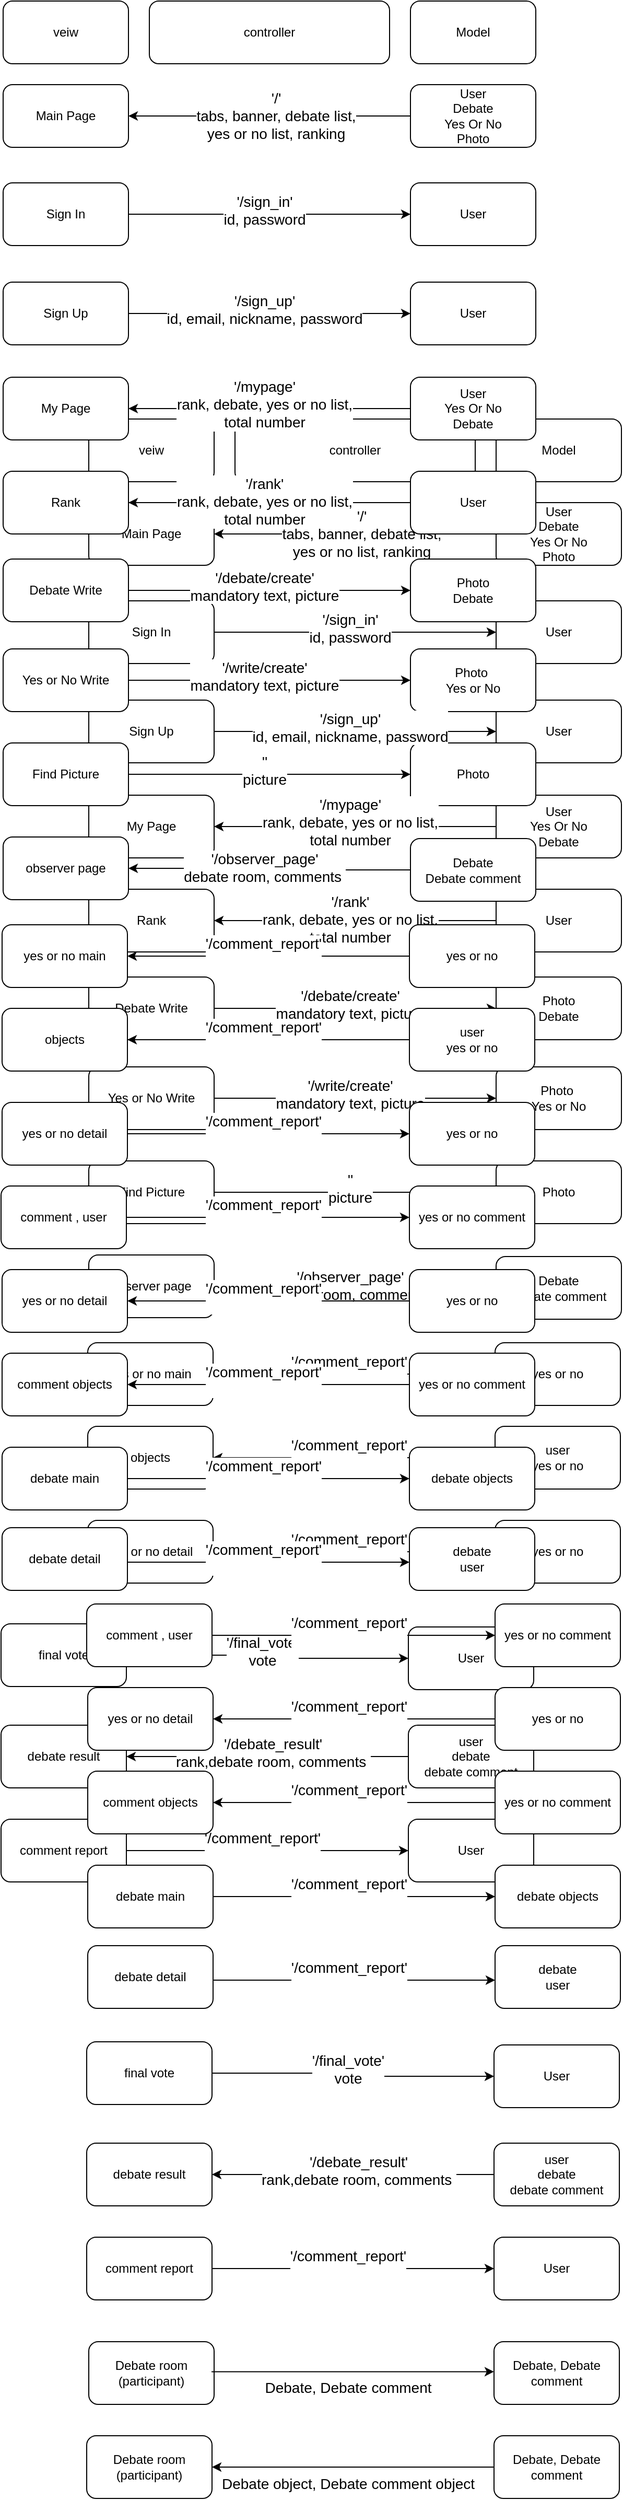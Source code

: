 <mxfile version="10.6.3" type="github"><diagram id="3yDAARl3QmYoI9J8q5zn" name="Page-1"><mxGraphModel dx="1264" dy="725" grid="1" gridSize="10" guides="1" tooltips="1" connect="1" arrows="1" fold="1" page="1" pageScale="1" pageWidth="827" pageHeight="1169" math="0" shadow="0"><root><mxCell id="0"/><mxCell id="1" parent="0"/><mxCell id="-YrDFc7Hg5lE9-VED0jT-3" value="veiw&lt;br&gt;" style="rounded=1;whiteSpace=wrap;html=1;" vertex="1" parent="1"><mxGeometry x="202" y="450" width="120" height="60" as="geometry"/></mxCell><mxCell id="imhTDIiOXqtRutM54486-1" value="veiw&lt;br&gt;" style="rounded=1;whiteSpace=wrap;html=1;" vertex="1" parent="1"><mxGeometry x="120" y="50" width="120" height="60" as="geometry"/></mxCell><mxCell id="-YrDFc7Hg5lE9-VED0jT-4" value="controller" style="rounded=1;whiteSpace=wrap;html=1;" vertex="1" parent="1"><mxGeometry x="342" y="450" width="230" height="60" as="geometry"/></mxCell><mxCell id="imhTDIiOXqtRutM54486-2" value="controller" style="rounded=1;whiteSpace=wrap;html=1;" vertex="1" parent="1"><mxGeometry x="260" y="50" width="230" height="60" as="geometry"/></mxCell><mxCell id="-YrDFc7Hg5lE9-VED0jT-5" value="Model&lt;br&gt;" style="rounded=1;whiteSpace=wrap;html=1;" vertex="1" parent="1"><mxGeometry x="592" y="450" width="120" height="60" as="geometry"/></mxCell><mxCell id="imhTDIiOXqtRutM54486-3" value="Model&lt;br&gt;" style="rounded=1;whiteSpace=wrap;html=1;" vertex="1" parent="1"><mxGeometry x="510" y="50" width="120" height="60" as="geometry"/></mxCell><mxCell id="-YrDFc7Hg5lE9-VED0jT-6" value="Main Page" style="rounded=1;whiteSpace=wrap;html=1;" vertex="1" parent="1"><mxGeometry x="202" y="530" width="120" height="60" as="geometry"/></mxCell><mxCell id="imhTDIiOXqtRutM54486-36" value="Main Page" style="rounded=1;whiteSpace=wrap;html=1;" vertex="1" parent="1"><mxGeometry x="120" y="130" width="120" height="60" as="geometry"/></mxCell><mxCell id="-YrDFc7Hg5lE9-VED0jT-7" value="Rank" style="rounded=1;whiteSpace=wrap;html=1;" vertex="1" parent="1"><mxGeometry x="202" y="900" width="120" height="60" as="geometry"/></mxCell><mxCell id="imhTDIiOXqtRutM54486-37" value="Rank" style="rounded=1;whiteSpace=wrap;html=1;" vertex="1" parent="1"><mxGeometry x="120" y="500" width="120" height="60" as="geometry"/></mxCell><mxCell id="-YrDFc7Hg5lE9-VED0jT-8" value="My Page" style="rounded=1;whiteSpace=wrap;html=1;" vertex="1" parent="1"><mxGeometry x="202" y="810" width="120" height="60" as="geometry"/></mxCell><mxCell id="imhTDIiOXqtRutM54486-38" value="My Page" style="rounded=1;whiteSpace=wrap;html=1;" vertex="1" parent="1"><mxGeometry x="120" y="410" width="120" height="60" as="geometry"/></mxCell><mxCell id="-YrDFc7Hg5lE9-VED0jT-9" style="edgeStyle=orthogonalEdgeStyle;rounded=0;orthogonalLoop=1;jettySize=auto;html=1;exitX=1;exitY=0.5;exitDx=0;exitDy=0;entryX=0;entryY=0.5;entryDx=0;entryDy=0;fontSize=20;" edge="1" parent="1" source="-YrDFc7Hg5lE9-VED0jT-10" target="-YrDFc7Hg5lE9-VED0jT-24"><mxGeometry relative="1" as="geometry"/></mxCell><mxCell id="imhTDIiOXqtRutM54486-39" style="edgeStyle=orthogonalEdgeStyle;rounded=0;orthogonalLoop=1;jettySize=auto;html=1;exitX=1;exitY=0.5;exitDx=0;exitDy=0;entryX=0;entryY=0.5;entryDx=0;entryDy=0;fontSize=20;" edge="1" parent="1" source="imhTDIiOXqtRutM54486-40" target="imhTDIiOXqtRutM54486-54"><mxGeometry relative="1" as="geometry"/></mxCell><mxCell id="-YrDFc7Hg5lE9-VED0jT-10" value="Sign In" style="rounded=1;whiteSpace=wrap;html=1;" vertex="1" parent="1"><mxGeometry x="202" y="624" width="120" height="60" as="geometry"/></mxCell><mxCell id="imhTDIiOXqtRutM54486-40" value="Sign In" style="rounded=1;whiteSpace=wrap;html=1;" vertex="1" parent="1"><mxGeometry x="120" y="224" width="120" height="60" as="geometry"/></mxCell><mxCell id="-YrDFc7Hg5lE9-VED0jT-11" style="edgeStyle=orthogonalEdgeStyle;rounded=0;orthogonalLoop=1;jettySize=auto;html=1;exitX=1;exitY=0.5;exitDx=0;exitDy=0;entryX=0;entryY=0.5;entryDx=0;entryDy=0;fontSize=20;" edge="1" parent="1" source="-YrDFc7Hg5lE9-VED0jT-12" target="-YrDFc7Hg5lE9-VED0jT-25"><mxGeometry relative="1" as="geometry"/></mxCell><mxCell id="imhTDIiOXqtRutM54486-41" style="edgeStyle=orthogonalEdgeStyle;rounded=0;orthogonalLoop=1;jettySize=auto;html=1;exitX=1;exitY=0.5;exitDx=0;exitDy=0;entryX=0;entryY=0.5;entryDx=0;entryDy=0;fontSize=20;" edge="1" parent="1" source="imhTDIiOXqtRutM54486-42" target="imhTDIiOXqtRutM54486-55"><mxGeometry relative="1" as="geometry"/></mxCell><mxCell id="-YrDFc7Hg5lE9-VED0jT-12" value="Sign Up" style="rounded=1;whiteSpace=wrap;html=1;" vertex="1" parent="1"><mxGeometry x="202" y="719" width="120" height="60" as="geometry"/></mxCell><mxCell id="imhTDIiOXqtRutM54486-42" value="Sign Up" style="rounded=1;whiteSpace=wrap;html=1;" vertex="1" parent="1"><mxGeometry x="120" y="319" width="120" height="60" as="geometry"/></mxCell><mxCell id="-YrDFc7Hg5lE9-VED0jT-13" style="edgeStyle=orthogonalEdgeStyle;rounded=0;orthogonalLoop=1;jettySize=auto;html=1;exitX=1;exitY=0.5;exitDx=0;exitDy=0;entryX=0;entryY=0.5;entryDx=0;entryDy=0;fontSize=20;" edge="1" parent="1" source="-YrDFc7Hg5lE9-VED0jT-14" target="-YrDFc7Hg5lE9-VED0jT-26"><mxGeometry relative="1" as="geometry"/></mxCell><mxCell id="imhTDIiOXqtRutM54486-43" style="edgeStyle=orthogonalEdgeStyle;rounded=0;orthogonalLoop=1;jettySize=auto;html=1;exitX=1;exitY=0.5;exitDx=0;exitDy=0;entryX=0;entryY=0.5;entryDx=0;entryDy=0;fontSize=20;" edge="1" parent="1" source="imhTDIiOXqtRutM54486-44" target="imhTDIiOXqtRutM54486-56"><mxGeometry relative="1" as="geometry"/></mxCell><mxCell id="-YrDFc7Hg5lE9-VED0jT-14" value="Yes or No Write" style="rounded=1;whiteSpace=wrap;html=1;" vertex="1" parent="1"><mxGeometry x="202" y="1070" width="120" height="60" as="geometry"/></mxCell><mxCell id="imhTDIiOXqtRutM54486-44" value="Yes or No Write" style="rounded=1;whiteSpace=wrap;html=1;" vertex="1" parent="1"><mxGeometry x="120" y="670" width="120" height="60" as="geometry"/></mxCell><mxCell id="-YrDFc7Hg5lE9-VED0jT-15" style="edgeStyle=orthogonalEdgeStyle;rounded=0;orthogonalLoop=1;jettySize=auto;html=1;exitX=1;exitY=0.5;exitDx=0;exitDy=0;entryX=0;entryY=0.5;entryDx=0;entryDy=0;fontSize=20;" edge="1" parent="1" source="-YrDFc7Hg5lE9-VED0jT-16" target="-YrDFc7Hg5lE9-VED0jT-27"><mxGeometry relative="1" as="geometry"/></mxCell><mxCell id="imhTDIiOXqtRutM54486-45" style="edgeStyle=orthogonalEdgeStyle;rounded=0;orthogonalLoop=1;jettySize=auto;html=1;exitX=1;exitY=0.5;exitDx=0;exitDy=0;entryX=0;entryY=0.5;entryDx=0;entryDy=0;fontSize=20;" edge="1" parent="1" source="imhTDIiOXqtRutM54486-46" target="imhTDIiOXqtRutM54486-57"><mxGeometry relative="1" as="geometry"/></mxCell><mxCell id="-YrDFc7Hg5lE9-VED0jT-16" value="Debate Write" style="rounded=1;whiteSpace=wrap;html=1;" vertex="1" parent="1"><mxGeometry x="202" y="984" width="120" height="60" as="geometry"/></mxCell><mxCell id="imhTDIiOXqtRutM54486-46" value="Debate Write" style="rounded=1;whiteSpace=wrap;html=1;" vertex="1" parent="1"><mxGeometry x="120" y="584" width="120" height="60" as="geometry"/></mxCell><mxCell id="-YrDFc7Hg5lE9-VED0jT-17" style="edgeStyle=orthogonalEdgeStyle;rounded=0;orthogonalLoop=1;jettySize=auto;html=1;exitX=0;exitY=0.5;exitDx=0;exitDy=0;entryX=1;entryY=0.5;entryDx=0;entryDy=0;fontSize=20;" edge="1" parent="1" source="-YrDFc7Hg5lE9-VED0jT-19" target="-YrDFc7Hg5lE9-VED0jT-6"><mxGeometry relative="1" as="geometry"/></mxCell><mxCell id="-YrDFc7Hg5lE9-VED0jT-18" value="'/'&lt;br style=&quot;font-size: 14px&quot;&gt;tabs, banner, debate list, &lt;br&gt;yes or no list, ranking&lt;br style=&quot;font-size: 14px&quot;&gt;" style="text;html=1;resizable=0;points=[];align=center;verticalAlign=middle;labelBackgroundColor=#ffffff;fontSize=14;" vertex="1" connectable="0" parent="-YrDFc7Hg5lE9-VED0jT-17"><mxGeometry x="-0.291" y="1" relative="1" as="geometry"><mxPoint x="-34" y="-1" as="offset"/></mxGeometry></mxCell><mxCell id="imhTDIiOXqtRutM54486-47" style="edgeStyle=orthogonalEdgeStyle;rounded=0;orthogonalLoop=1;jettySize=auto;html=1;exitX=0;exitY=0.5;exitDx=0;exitDy=0;entryX=1;entryY=0.5;entryDx=0;entryDy=0;fontSize=20;" edge="1" parent="1" source="imhTDIiOXqtRutM54486-49" target="imhTDIiOXqtRutM54486-36"><mxGeometry relative="1" as="geometry"/></mxCell><mxCell id="imhTDIiOXqtRutM54486-48" value="'/'&lt;br style=&quot;font-size: 14px&quot;&gt;tabs, banner, debate list, &lt;br&gt;yes or no list, ranking&lt;br style=&quot;font-size: 14px&quot;&gt;" style="text;html=1;resizable=0;points=[];align=center;verticalAlign=middle;labelBackgroundColor=#ffffff;fontSize=14;" connectable="0" vertex="1" parent="imhTDIiOXqtRutM54486-47"><mxGeometry x="-0.291" y="1" relative="1" as="geometry"><mxPoint x="-34" y="-1" as="offset"/></mxGeometry></mxCell><mxCell id="-YrDFc7Hg5lE9-VED0jT-19" value="User&lt;br&gt;Debate&lt;br&gt;Yes Or No&lt;br&gt;Photo&lt;br&gt;" style="rounded=1;whiteSpace=wrap;html=1;" vertex="1" parent="1"><mxGeometry x="592" y="530" width="120" height="60" as="geometry"/></mxCell><mxCell id="imhTDIiOXqtRutM54486-49" value="User&lt;br&gt;Debate&lt;br&gt;Yes Or No&lt;br&gt;Photo&lt;br&gt;" style="rounded=1;whiteSpace=wrap;html=1;" vertex="1" parent="1"><mxGeometry x="510" y="130" width="120" height="60" as="geometry"/></mxCell><mxCell id="-YrDFc7Hg5lE9-VED0jT-20" style="edgeStyle=orthogonalEdgeStyle;rounded=0;orthogonalLoop=1;jettySize=auto;html=1;exitX=0;exitY=0.5;exitDx=0;exitDy=0;entryX=1;entryY=0.5;entryDx=0;entryDy=0;fontSize=20;" edge="1" parent="1" source="-YrDFc7Hg5lE9-VED0jT-21" target="-YrDFc7Hg5lE9-VED0jT-7"><mxGeometry relative="1" as="geometry"/></mxCell><mxCell id="imhTDIiOXqtRutM54486-50" style="edgeStyle=orthogonalEdgeStyle;rounded=0;orthogonalLoop=1;jettySize=auto;html=1;exitX=0;exitY=0.5;exitDx=0;exitDy=0;entryX=1;entryY=0.5;entryDx=0;entryDy=0;fontSize=20;" edge="1" parent="1" source="imhTDIiOXqtRutM54486-51" target="imhTDIiOXqtRutM54486-37"><mxGeometry relative="1" as="geometry"/></mxCell><mxCell id="-YrDFc7Hg5lE9-VED0jT-21" value="User" style="rounded=1;whiteSpace=wrap;html=1;" vertex="1" parent="1"><mxGeometry x="592" y="900" width="120" height="60" as="geometry"/></mxCell><mxCell id="imhTDIiOXqtRutM54486-51" value="User" style="rounded=1;whiteSpace=wrap;html=1;" vertex="1" parent="1"><mxGeometry x="510" y="500" width="120" height="60" as="geometry"/></mxCell><mxCell id="-YrDFc7Hg5lE9-VED0jT-22" style="edgeStyle=orthogonalEdgeStyle;rounded=0;orthogonalLoop=1;jettySize=auto;html=1;exitX=0;exitY=0.5;exitDx=0;exitDy=0;entryX=1;entryY=0.5;entryDx=0;entryDy=0;fontSize=20;" edge="1" parent="1" source="-YrDFc7Hg5lE9-VED0jT-23" target="-YrDFc7Hg5lE9-VED0jT-8"><mxGeometry relative="1" as="geometry"/></mxCell><mxCell id="imhTDIiOXqtRutM54486-52" style="edgeStyle=orthogonalEdgeStyle;rounded=0;orthogonalLoop=1;jettySize=auto;html=1;exitX=0;exitY=0.5;exitDx=0;exitDy=0;entryX=1;entryY=0.5;entryDx=0;entryDy=0;fontSize=20;" edge="1" parent="1" source="imhTDIiOXqtRutM54486-53" target="imhTDIiOXqtRutM54486-38"><mxGeometry relative="1" as="geometry"/></mxCell><mxCell id="-YrDFc7Hg5lE9-VED0jT-23" value="User&lt;br&gt;Yes Or No&lt;br&gt;Debate&lt;br&gt;" style="rounded=1;whiteSpace=wrap;html=1;" vertex="1" parent="1"><mxGeometry x="592" y="810" width="120" height="60" as="geometry"/></mxCell><mxCell id="imhTDIiOXqtRutM54486-53" value="User&lt;br&gt;Yes Or No&lt;br&gt;Debate&lt;br&gt;" style="rounded=1;whiteSpace=wrap;html=1;" vertex="1" parent="1"><mxGeometry x="510" y="410" width="120" height="60" as="geometry"/></mxCell><mxCell id="-YrDFc7Hg5lE9-VED0jT-24" value="User" style="rounded=1;whiteSpace=wrap;html=1;" vertex="1" parent="1"><mxGeometry x="592" y="624" width="120" height="60" as="geometry"/></mxCell><mxCell id="imhTDIiOXqtRutM54486-54" value="User" style="rounded=1;whiteSpace=wrap;html=1;" vertex="1" parent="1"><mxGeometry x="510" y="224" width="120" height="60" as="geometry"/></mxCell><mxCell id="-YrDFc7Hg5lE9-VED0jT-25" value="User" style="rounded=1;whiteSpace=wrap;html=1;" vertex="1" parent="1"><mxGeometry x="592" y="719" width="120" height="60" as="geometry"/></mxCell><mxCell id="imhTDIiOXqtRutM54486-55" value="User" style="rounded=1;whiteSpace=wrap;html=1;" vertex="1" parent="1"><mxGeometry x="510" y="319" width="120" height="60" as="geometry"/></mxCell><mxCell id="-YrDFc7Hg5lE9-VED0jT-26" value="Photo&amp;nbsp;&lt;br&gt;Yes or No&lt;br&gt;" style="rounded=1;whiteSpace=wrap;html=1;" vertex="1" parent="1"><mxGeometry x="592" y="1070" width="120" height="60" as="geometry"/></mxCell><mxCell id="imhTDIiOXqtRutM54486-56" value="Photo&amp;nbsp;&lt;br&gt;Yes or No&lt;br&gt;" style="rounded=1;whiteSpace=wrap;html=1;" vertex="1" parent="1"><mxGeometry x="510" y="670" width="120" height="60" as="geometry"/></mxCell><mxCell id="-YrDFc7Hg5lE9-VED0jT-27" value="Photo&lt;br&gt;Debate&lt;br&gt;" style="rounded=1;whiteSpace=wrap;html=1;" vertex="1" parent="1"><mxGeometry x="592" y="984" width="120" height="60" as="geometry"/></mxCell><mxCell id="imhTDIiOXqtRutM54486-57" value="Photo&lt;br&gt;Debate&lt;br&gt;" style="rounded=1;whiteSpace=wrap;html=1;" vertex="1" parent="1"><mxGeometry x="510" y="584" width="120" height="60" as="geometry"/></mxCell><mxCell id="-YrDFc7Hg5lE9-VED0jT-28" style="edgeStyle=orthogonalEdgeStyle;rounded=0;orthogonalLoop=1;jettySize=auto;html=1;exitX=1;exitY=0.5;exitDx=0;exitDy=0;entryX=0;entryY=0.5;entryDx=0;entryDy=0;fontSize=20;" edge="1" parent="1" source="-YrDFc7Hg5lE9-VED0jT-29" target="-YrDFc7Hg5lE9-VED0jT-30"><mxGeometry relative="1" as="geometry"/></mxCell><mxCell id="imhTDIiOXqtRutM54486-58" style="edgeStyle=orthogonalEdgeStyle;rounded=0;orthogonalLoop=1;jettySize=auto;html=1;exitX=1;exitY=0.5;exitDx=0;exitDy=0;entryX=0;entryY=0.5;entryDx=0;entryDy=0;fontSize=20;" edge="1" parent="1" source="imhTDIiOXqtRutM54486-59" target="imhTDIiOXqtRutM54486-60"><mxGeometry relative="1" as="geometry"/></mxCell><mxCell id="-YrDFc7Hg5lE9-VED0jT-29" value="Find Picture" style="rounded=1;whiteSpace=wrap;html=1;" vertex="1" parent="1"><mxGeometry x="202" y="1160" width="120" height="60" as="geometry"/></mxCell><mxCell id="imhTDIiOXqtRutM54486-59" value="Find Picture" style="rounded=1;whiteSpace=wrap;html=1;" vertex="1" parent="1"><mxGeometry x="120" y="760" width="120" height="60" as="geometry"/></mxCell><mxCell id="-YrDFc7Hg5lE9-VED0jT-30" value="Photo" style="rounded=1;whiteSpace=wrap;html=1;" vertex="1" parent="1"><mxGeometry x="592" y="1160" width="120" height="60" as="geometry"/></mxCell><mxCell id="imhTDIiOXqtRutM54486-60" value="Photo" style="rounded=1;whiteSpace=wrap;html=1;" vertex="1" parent="1"><mxGeometry x="510" y="760" width="120" height="60" as="geometry"/></mxCell><mxCell id="-YrDFc7Hg5lE9-VED0jT-31" value="'/sign_in'&lt;br&gt;id, password&lt;br style=&quot;font-size: 14px&quot;&gt;" style="text;html=1;resizable=0;points=[];align=center;verticalAlign=middle;labelBackgroundColor=#ffffff;fontSize=14;" vertex="1" connectable="0" parent="1"><mxGeometry x="491.857" y="653.857" as="geometry"><mxPoint x="-40" y="-4" as="offset"/></mxGeometry></mxCell><mxCell id="imhTDIiOXqtRutM54486-61" value="'/sign_in'&lt;br&gt;id, password&lt;br style=&quot;font-size: 14px&quot;&gt;" style="text;html=1;resizable=0;points=[];align=center;verticalAlign=middle;labelBackgroundColor=#ffffff;fontSize=14;" connectable="0" vertex="1" parent="1"><mxGeometry x="409.857" y="253.857" as="geometry"><mxPoint x="-40" y="-4" as="offset"/></mxGeometry></mxCell><mxCell id="-YrDFc7Hg5lE9-VED0jT-32" value="'/sign_up'&lt;br&gt;id, email, nickname, password&lt;br style=&quot;font-size: 14px&quot;&gt;" style="text;html=1;resizable=0;points=[];align=center;verticalAlign=middle;labelBackgroundColor=#ffffff;fontSize=14;" vertex="1" connectable="0" parent="1"><mxGeometry x="491.857" y="748.857" as="geometry"><mxPoint x="-40" y="-4" as="offset"/></mxGeometry></mxCell><mxCell id="imhTDIiOXqtRutM54486-62" value="'/sign_up'&lt;br&gt;id, email, nickname, password&lt;br style=&quot;font-size: 14px&quot;&gt;" style="text;html=1;resizable=0;points=[];align=center;verticalAlign=middle;labelBackgroundColor=#ffffff;fontSize=14;" connectable="0" vertex="1" parent="1"><mxGeometry x="409.857" y="348.857" as="geometry"><mxPoint x="-40" y="-4" as="offset"/></mxGeometry></mxCell><mxCell id="-YrDFc7Hg5lE9-VED0jT-33" value="'/mypage'&lt;br&gt;rank, debate, yes or no list, &lt;br&gt;total number&lt;br style=&quot;font-size: 14px&quot;&gt;" style="text;html=1;resizable=0;points=[];align=center;verticalAlign=middle;labelBackgroundColor=#ffffff;fontSize=14;" vertex="1" connectable="0" parent="1"><mxGeometry x="491.857" y="839.857" as="geometry"><mxPoint x="-40" y="-4" as="offset"/></mxGeometry></mxCell><mxCell id="imhTDIiOXqtRutM54486-63" value="'/mypage'&lt;br&gt;rank, debate, yes or no list, &lt;br&gt;total number&lt;br style=&quot;font-size: 14px&quot;&gt;" style="text;html=1;resizable=0;points=[];align=center;verticalAlign=middle;labelBackgroundColor=#ffffff;fontSize=14;" connectable="0" vertex="1" parent="1"><mxGeometry x="409.857" y="439.857" as="geometry"><mxPoint x="-40" y="-4" as="offset"/></mxGeometry></mxCell><mxCell id="-YrDFc7Hg5lE9-VED0jT-34" value="'/rank'&lt;br&gt;rank, debate, yes or no list, &lt;br&gt;total number&lt;br style=&quot;font-size: 14px&quot;&gt;" style="text;html=1;resizable=0;points=[];align=center;verticalAlign=middle;labelBackgroundColor=#ffffff;fontSize=14;" vertex="1" connectable="0" parent="1"><mxGeometry x="491.857" y="932.857" as="geometry"><mxPoint x="-40" y="-4" as="offset"/></mxGeometry></mxCell><mxCell id="imhTDIiOXqtRutM54486-64" value="'/rank'&lt;br&gt;rank, debate, yes or no list, &lt;br&gt;total number&lt;br style=&quot;font-size: 14px&quot;&gt;" style="text;html=1;resizable=0;points=[];align=center;verticalAlign=middle;labelBackgroundColor=#ffffff;fontSize=14;" connectable="0" vertex="1" parent="1"><mxGeometry x="409.857" y="532.857" as="geometry"><mxPoint x="-40" y="-4" as="offset"/></mxGeometry></mxCell><mxCell id="-YrDFc7Hg5lE9-VED0jT-35" value="'/debate/create'&lt;br&gt;mandatory text, picture&lt;br style=&quot;font-size: 14px&quot;&gt;" style="text;html=1;resizable=0;points=[];align=center;verticalAlign=middle;labelBackgroundColor=#ffffff;fontSize=14;" vertex="1" connectable="0" parent="1"><mxGeometry x="491.857" y="1013.857" as="geometry"><mxPoint x="-40" y="-4" as="offset"/></mxGeometry></mxCell><mxCell id="imhTDIiOXqtRutM54486-65" value="'/debate/create'&lt;br&gt;mandatory text, picture&lt;br style=&quot;font-size: 14px&quot;&gt;" style="text;html=1;resizable=0;points=[];align=center;verticalAlign=middle;labelBackgroundColor=#ffffff;fontSize=14;" connectable="0" vertex="1" parent="1"><mxGeometry x="409.857" y="613.857" as="geometry"><mxPoint x="-40" y="-4" as="offset"/></mxGeometry></mxCell><mxCell id="-YrDFc7Hg5lE9-VED0jT-36" value="'/write/create'&lt;br&gt;mandatory text, picture&lt;br style=&quot;font-size: 14px&quot;&gt;" style="text;html=1;resizable=0;points=[];align=center;verticalAlign=middle;labelBackgroundColor=#ffffff;fontSize=14;" vertex="1" connectable="0" parent="1"><mxGeometry x="491.857" y="1099.857" as="geometry"><mxPoint x="-40" y="-4" as="offset"/></mxGeometry></mxCell><mxCell id="imhTDIiOXqtRutM54486-66" value="'/write/create'&lt;br&gt;mandatory text, picture&lt;br style=&quot;font-size: 14px&quot;&gt;" style="text;html=1;resizable=0;points=[];align=center;verticalAlign=middle;labelBackgroundColor=#ffffff;fontSize=14;" connectable="0" vertex="1" parent="1"><mxGeometry x="409.857" y="699.857" as="geometry"><mxPoint x="-40" y="-4" as="offset"/></mxGeometry></mxCell><mxCell id="-YrDFc7Hg5lE9-VED0jT-37" value="''&lt;br&gt;picture&lt;br style=&quot;font-size: 14px&quot;&gt;" style="text;html=1;resizable=0;points=[];align=center;verticalAlign=middle;labelBackgroundColor=#ffffff;fontSize=14;" vertex="1" connectable="0" parent="1"><mxGeometry x="491.857" y="1189.857" as="geometry"><mxPoint x="-40" y="-4" as="offset"/></mxGeometry></mxCell><mxCell id="imhTDIiOXqtRutM54486-67" value="''&lt;br&gt;picture&lt;br style=&quot;font-size: 14px&quot;&gt;" style="text;html=1;resizable=0;points=[];align=center;verticalAlign=middle;labelBackgroundColor=#ffffff;fontSize=14;" connectable="0" vertex="1" parent="1"><mxGeometry x="409.857" y="789.857" as="geometry"><mxPoint x="-40" y="-4" as="offset"/></mxGeometry></mxCell><mxCell id="-YrDFc7Hg5lE9-VED0jT-38" style="edgeStyle=orthogonalEdgeStyle;rounded=0;orthogonalLoop=1;jettySize=auto;html=1;exitX=1;exitY=0.5;exitDx=0;exitDy=0;" edge="1" parent="1" source="-YrDFc7Hg5lE9-VED0jT-39" target="-YrDFc7Hg5lE9-VED0jT-47"><mxGeometry relative="1" as="geometry"/></mxCell><mxCell id="imhTDIiOXqtRutM54486-68" style="edgeStyle=orthogonalEdgeStyle;rounded=0;orthogonalLoop=1;jettySize=auto;html=1;exitX=1;exitY=0.5;exitDx=0;exitDy=0;" edge="1" parent="1" source="imhTDIiOXqtRutM54486-69" target="imhTDIiOXqtRutM54486-77"><mxGeometry relative="1" as="geometry"/></mxCell><mxCell id="-YrDFc7Hg5lE9-VED0jT-39" value="final vote" style="rounded=1;whiteSpace=wrap;html=1;" vertex="1" parent="1"><mxGeometry x="200" y="2003" width="120" height="60" as="geometry"/></mxCell><mxCell id="imhTDIiOXqtRutM54486-69" value="final vote" style="rounded=1;whiteSpace=wrap;html=1;" vertex="1" parent="1"><mxGeometry x="118" y="1603" width="120" height="60" as="geometry"/></mxCell><mxCell id="-YrDFc7Hg5lE9-VED0jT-40" style="edgeStyle=orthogonalEdgeStyle;rounded=0;orthogonalLoop=1;jettySize=auto;html=1;exitX=0;exitY=0.5;exitDx=0;exitDy=0;entryX=1;entryY=0.5;entryDx=0;entryDy=0;" edge="1" parent="1" source="-YrDFc7Hg5lE9-VED0jT-41" target="-YrDFc7Hg5lE9-VED0jT-44"><mxGeometry relative="1" as="geometry"/></mxCell><mxCell id="imhTDIiOXqtRutM54486-70" style="edgeStyle=orthogonalEdgeStyle;rounded=0;orthogonalLoop=1;jettySize=auto;html=1;exitX=0;exitY=0.5;exitDx=0;exitDy=0;entryX=1;entryY=0.5;entryDx=0;entryDy=0;" edge="1" parent="1" source="imhTDIiOXqtRutM54486-71" target="imhTDIiOXqtRutM54486-74"><mxGeometry relative="1" as="geometry"/></mxCell><mxCell id="-YrDFc7Hg5lE9-VED0jT-41" value="Debate&lt;br&gt;Debate comment&lt;br&gt;" style="rounded=1;whiteSpace=wrap;html=1;" vertex="1" parent="1"><mxGeometry x="592" y="1251.5" width="120" height="60" as="geometry"/></mxCell><mxCell id="imhTDIiOXqtRutM54486-71" value="Debate&lt;br&gt;Debate comment&lt;br&gt;" style="rounded=1;whiteSpace=wrap;html=1;" vertex="1" parent="1"><mxGeometry x="510" y="851.5" width="120" height="60" as="geometry"/></mxCell><mxCell id="-YrDFc7Hg5lE9-VED0jT-42" value="'/observer_page'&lt;br&gt;debate room, comments&amp;nbsp;&lt;br style=&quot;font-size: 14px&quot;&gt;" style="text;html=1;resizable=0;points=[];align=center;verticalAlign=middle;labelBackgroundColor=#ffffff;fontSize=14;" vertex="1" connectable="0" parent="1"><mxGeometry x="491.857" y="1282.857" as="geometry"><mxPoint x="-40" y="-4" as="offset"/></mxGeometry></mxCell><mxCell id="imhTDIiOXqtRutM54486-72" value="'/observer_page'&lt;br&gt;debate room, comments&amp;nbsp;&lt;br style=&quot;font-size: 14px&quot;&gt;" style="text;html=1;resizable=0;points=[];align=center;verticalAlign=middle;labelBackgroundColor=#ffffff;fontSize=14;" connectable="0" vertex="1" parent="1"><mxGeometry x="409.857" y="882.857" as="geometry"><mxPoint x="-40" y="-4" as="offset"/></mxGeometry></mxCell><mxCell id="-YrDFc7Hg5lE9-VED0jT-43" value="debate result" style="rounded=1;whiteSpace=wrap;html=1;" vertex="1" parent="1"><mxGeometry x="200" y="2100" width="120" height="60" as="geometry"/></mxCell><mxCell id="imhTDIiOXqtRutM54486-73" value="debate result" style="rounded=1;whiteSpace=wrap;html=1;" vertex="1" parent="1"><mxGeometry x="118" y="1700" width="120" height="60" as="geometry"/></mxCell><mxCell id="-YrDFc7Hg5lE9-VED0jT-44" value="observer page" style="rounded=1;whiteSpace=wrap;html=1;" vertex="1" parent="1"><mxGeometry x="202" y="1250" width="120" height="60" as="geometry"/></mxCell><mxCell id="imhTDIiOXqtRutM54486-74" value="observer page" style="rounded=1;whiteSpace=wrap;html=1;" vertex="1" parent="1"><mxGeometry x="120" y="850" width="120" height="60" as="geometry"/></mxCell><mxCell id="-YrDFc7Hg5lE9-VED0jT-45" style="edgeStyle=orthogonalEdgeStyle;rounded=0;orthogonalLoop=1;jettySize=auto;html=1;exitX=1;exitY=0.5;exitDx=0;exitDy=0;" edge="1" parent="1" source="-YrDFc7Hg5lE9-VED0jT-46" target="-YrDFc7Hg5lE9-VED0jT-48"><mxGeometry relative="1" as="geometry"/></mxCell><mxCell id="imhTDIiOXqtRutM54486-75" style="edgeStyle=orthogonalEdgeStyle;rounded=0;orthogonalLoop=1;jettySize=auto;html=1;exitX=1;exitY=0.5;exitDx=0;exitDy=0;" edge="1" parent="1" source="imhTDIiOXqtRutM54486-76" target="imhTDIiOXqtRutM54486-78"><mxGeometry relative="1" as="geometry"/></mxCell><mxCell id="-YrDFc7Hg5lE9-VED0jT-46" value="comment report" style="rounded=1;whiteSpace=wrap;html=1;" vertex="1" parent="1"><mxGeometry x="200" y="2190" width="120" height="60" as="geometry"/></mxCell><mxCell id="imhTDIiOXqtRutM54486-76" value="comment report" style="rounded=1;whiteSpace=wrap;html=1;" vertex="1" parent="1"><mxGeometry x="118" y="1790" width="120" height="60" as="geometry"/></mxCell><mxCell id="-YrDFc7Hg5lE9-VED0jT-47" value="User" style="rounded=1;whiteSpace=wrap;html=1;" vertex="1" parent="1"><mxGeometry x="590" y="2006" width="120" height="60" as="geometry"/></mxCell><mxCell id="imhTDIiOXqtRutM54486-77" value="User" style="rounded=1;whiteSpace=wrap;html=1;" vertex="1" parent="1"><mxGeometry x="508" y="1606" width="120" height="60" as="geometry"/></mxCell><mxCell id="-YrDFc7Hg5lE9-VED0jT-48" value="User" style="rounded=1;whiteSpace=wrap;html=1;" vertex="1" parent="1"><mxGeometry x="590" y="2190" width="120" height="60" as="geometry"/></mxCell><mxCell id="imhTDIiOXqtRutM54486-78" value="User" style="rounded=1;whiteSpace=wrap;html=1;" vertex="1" parent="1"><mxGeometry x="508" y="1790" width="120" height="60" as="geometry"/></mxCell><mxCell id="-YrDFc7Hg5lE9-VED0jT-49" style="edgeStyle=orthogonalEdgeStyle;rounded=0;orthogonalLoop=1;jettySize=auto;html=1;exitX=0;exitY=0.5;exitDx=0;exitDy=0;" edge="1" parent="1" source="-YrDFc7Hg5lE9-VED0jT-50" target="-YrDFc7Hg5lE9-VED0jT-43"><mxGeometry relative="1" as="geometry"/></mxCell><mxCell id="imhTDIiOXqtRutM54486-79" style="edgeStyle=orthogonalEdgeStyle;rounded=0;orthogonalLoop=1;jettySize=auto;html=1;exitX=0;exitY=0.5;exitDx=0;exitDy=0;" edge="1" parent="1" source="imhTDIiOXqtRutM54486-80" target="imhTDIiOXqtRutM54486-73"><mxGeometry relative="1" as="geometry"/></mxCell><mxCell id="-YrDFc7Hg5lE9-VED0jT-50" value="user&lt;br&gt;debate&lt;br&gt;debate comment&lt;br&gt;" style="rounded=1;whiteSpace=wrap;html=1;" vertex="1" parent="1"><mxGeometry x="590" y="2100" width="120" height="60" as="geometry"/></mxCell><mxCell id="imhTDIiOXqtRutM54486-80" value="user&lt;br&gt;debate&lt;br&gt;debate comment&lt;br&gt;" style="rounded=1;whiteSpace=wrap;html=1;" vertex="1" parent="1"><mxGeometry x="508" y="1700" width="120" height="60" as="geometry"/></mxCell><mxCell id="-YrDFc7Hg5lE9-VED0jT-51" value="'/final_vote'&lt;br&gt;vote&lt;br style=&quot;font-size: 14px&quot;&gt;" style="text;html=1;resizable=0;points=[];align=center;verticalAlign=middle;labelBackgroundColor=#ffffff;fontSize=14;" vertex="1" connectable="0" parent="1"><mxGeometry x="489.857" y="2032.857" as="geometry"><mxPoint x="-40" y="-4" as="offset"/></mxGeometry></mxCell><mxCell id="imhTDIiOXqtRutM54486-81" value="'/final_vote'&lt;br&gt;vote&lt;br style=&quot;font-size: 14px&quot;&gt;" style="text;html=1;resizable=0;points=[];align=center;verticalAlign=middle;labelBackgroundColor=#ffffff;fontSize=14;" connectable="0" vertex="1" parent="1"><mxGeometry x="407.857" y="1632.857" as="geometry"><mxPoint x="-40" y="-4" as="offset"/></mxGeometry></mxCell><mxCell id="-YrDFc7Hg5lE9-VED0jT-52" value="'/debate_result'&lt;br&gt;rank,debate room, comments&amp;nbsp;&lt;br style=&quot;font-size: 14px&quot;&gt;" style="text;html=1;resizable=0;points=[];align=center;verticalAlign=middle;labelBackgroundColor=#ffffff;fontSize=14;" vertex="1" connectable="0" parent="1"><mxGeometry x="499.857" y="2129.857" as="geometry"><mxPoint x="-40" y="-4" as="offset"/></mxGeometry></mxCell><mxCell id="imhTDIiOXqtRutM54486-82" value="'/debate_result'&lt;br&gt;rank,debate room, comments&amp;nbsp;&lt;br style=&quot;font-size: 14px&quot;&gt;" style="text;html=1;resizable=0;points=[];align=center;verticalAlign=middle;labelBackgroundColor=#ffffff;fontSize=14;" connectable="0" vertex="1" parent="1"><mxGeometry x="417.857" y="1729.857" as="geometry"><mxPoint x="-40" y="-4" as="offset"/></mxGeometry></mxCell><mxCell id="-YrDFc7Hg5lE9-VED0jT-53" value="'/comment_report'&lt;br&gt;&lt;br style=&quot;font-size: 14px&quot;&gt;" style="text;html=1;resizable=0;points=[];align=center;verticalAlign=middle;labelBackgroundColor=#ffffff;fontSize=14;" vertex="1" connectable="0" parent="1"><mxGeometry x="489.857" y="2219.857" as="geometry"><mxPoint x="-40" y="-4" as="offset"/></mxGeometry></mxCell><mxCell id="imhTDIiOXqtRutM54486-83" value="'/comment_report'&lt;br&gt;&lt;br style=&quot;font-size: 14px&quot;&gt;" style="text;html=1;resizable=0;points=[];align=center;verticalAlign=middle;labelBackgroundColor=#ffffff;fontSize=14;" connectable="0" vertex="1" parent="1"><mxGeometry x="407.857" y="1819.857" as="geometry"><mxPoint x="-40" y="-4" as="offset"/></mxGeometry></mxCell><mxCell id="-YrDFc7Hg5lE9-VED0jT-54" value="yes or no main&lt;br&gt;" style="rounded=1;whiteSpace=wrap;html=1;" vertex="1" parent="1"><mxGeometry x="201" y="1334" width="120" height="60" as="geometry"/></mxCell><mxCell id="imhTDIiOXqtRutM54486-85" value="yes or no main&lt;br&gt;" style="rounded=1;whiteSpace=wrap;html=1;" vertex="1" parent="1"><mxGeometry x="119" y="934" width="120" height="60" as="geometry"/></mxCell><mxCell id="-YrDFc7Hg5lE9-VED0jT-55" style="edgeStyle=orthogonalEdgeStyle;rounded=0;orthogonalLoop=1;jettySize=auto;html=1;exitX=0;exitY=0.5;exitDx=0;exitDy=0;entryX=1;entryY=0.5;entryDx=0;entryDy=0;" edge="1" parent="1" source="-YrDFc7Hg5lE9-VED0jT-56" target="-YrDFc7Hg5lE9-VED0jT-54"><mxGeometry relative="1" as="geometry"/></mxCell><mxCell id="imhTDIiOXqtRutM54486-104" style="edgeStyle=orthogonalEdgeStyle;rounded=0;orthogonalLoop=1;jettySize=auto;html=1;exitX=0;exitY=0.5;exitDx=0;exitDy=0;entryX=1;entryY=0.5;entryDx=0;entryDy=0;" edge="1" parent="1" source="imhTDIiOXqtRutM54486-86" target="imhTDIiOXqtRutM54486-85"><mxGeometry relative="1" as="geometry"/></mxCell><mxCell id="-YrDFc7Hg5lE9-VED0jT-56" value="yes or no&lt;br&gt;" style="rounded=1;whiteSpace=wrap;html=1;" vertex="1" parent="1"><mxGeometry x="591" y="1334" width="120" height="60" as="geometry"/></mxCell><mxCell id="imhTDIiOXqtRutM54486-86" value="yes or no&lt;br&gt;" style="rounded=1;whiteSpace=wrap;html=1;" vertex="1" parent="1"><mxGeometry x="509" y="934" width="120" height="60" as="geometry"/></mxCell><mxCell id="-YrDFc7Hg5lE9-VED0jT-57" value="'/comment_report'&lt;br&gt;&lt;br style=&quot;font-size: 14px&quot;&gt;" style="text;html=1;resizable=0;points=[];align=center;verticalAlign=middle;labelBackgroundColor=#ffffff;fontSize=14;" vertex="1" connectable="0" parent="1"><mxGeometry x="490.857" y="1363.857" as="geometry"><mxPoint x="-40" y="-4" as="offset"/></mxGeometry></mxCell><mxCell id="imhTDIiOXqtRutM54486-87" value="'/comment_report'&lt;br&gt;&lt;br style=&quot;font-size: 14px&quot;&gt;" style="text;html=1;resizable=0;points=[];align=center;verticalAlign=middle;labelBackgroundColor=#ffffff;fontSize=14;" connectable="0" vertex="1" parent="1"><mxGeometry x="408.857" y="963.857" as="geometry"><mxPoint x="-40" y="-4" as="offset"/></mxGeometry></mxCell><mxCell id="-YrDFc7Hg5lE9-VED0jT-58" value="objects" style="rounded=1;whiteSpace=wrap;html=1;" vertex="1" parent="1"><mxGeometry x="201" y="1414" width="120" height="60" as="geometry"/></mxCell><mxCell id="imhTDIiOXqtRutM54486-89" value="objects" style="rounded=1;whiteSpace=wrap;html=1;" vertex="1" parent="1"><mxGeometry x="119" y="1014" width="120" height="60" as="geometry"/></mxCell><mxCell id="-YrDFc7Hg5lE9-VED0jT-59" style="edgeStyle=orthogonalEdgeStyle;rounded=0;orthogonalLoop=1;jettySize=auto;html=1;exitX=0;exitY=0.5;exitDx=0;exitDy=0;entryX=1;entryY=0.5;entryDx=0;entryDy=0;" edge="1" parent="1" source="-YrDFc7Hg5lE9-VED0jT-60" target="-YrDFc7Hg5lE9-VED0jT-58"><mxGeometry relative="1" as="geometry"/></mxCell><mxCell id="imhTDIiOXqtRutM54486-105" style="edgeStyle=orthogonalEdgeStyle;rounded=0;orthogonalLoop=1;jettySize=auto;html=1;exitX=0;exitY=0.5;exitDx=0;exitDy=0;entryX=1;entryY=0.5;entryDx=0;entryDy=0;" edge="1" parent="1" source="imhTDIiOXqtRutM54486-90" target="imhTDIiOXqtRutM54486-89"><mxGeometry relative="1" as="geometry"/></mxCell><mxCell id="-YrDFc7Hg5lE9-VED0jT-60" value="user&lt;br&gt;yes or no&lt;br&gt;" style="rounded=1;whiteSpace=wrap;html=1;" vertex="1" parent="1"><mxGeometry x="591" y="1414" width="120" height="60" as="geometry"/></mxCell><mxCell id="imhTDIiOXqtRutM54486-90" value="user&lt;br&gt;yes or no&lt;br&gt;" style="rounded=1;whiteSpace=wrap;html=1;" vertex="1" parent="1"><mxGeometry x="509" y="1014" width="120" height="60" as="geometry"/></mxCell><mxCell id="-YrDFc7Hg5lE9-VED0jT-61" value="'/comment_report'&lt;br&gt;&lt;br style=&quot;font-size: 14px&quot;&gt;" style="text;html=1;resizable=0;points=[];align=center;verticalAlign=middle;labelBackgroundColor=#ffffff;fontSize=14;" vertex="1" connectable="0" parent="1"><mxGeometry x="490.857" y="1443.857" as="geometry"><mxPoint x="-40" y="-4" as="offset"/></mxGeometry></mxCell><mxCell id="imhTDIiOXqtRutM54486-91" value="'/comment_report'&lt;br&gt;&lt;br style=&quot;font-size: 14px&quot;&gt;" style="text;html=1;resizable=0;points=[];align=center;verticalAlign=middle;labelBackgroundColor=#ffffff;fontSize=14;" connectable="0" vertex="1" parent="1"><mxGeometry x="408.857" y="1043.857" as="geometry"><mxPoint x="-40" y="-4" as="offset"/></mxGeometry></mxCell><mxCell id="-YrDFc7Hg5lE9-VED0jT-62" style="edgeStyle=orthogonalEdgeStyle;rounded=0;orthogonalLoop=1;jettySize=auto;html=1;exitX=1;exitY=0.5;exitDx=0;exitDy=0;" edge="1" parent="1" source="-YrDFc7Hg5lE9-VED0jT-63" target="-YrDFc7Hg5lE9-VED0jT-64"><mxGeometry relative="1" as="geometry"/></mxCell><mxCell id="imhTDIiOXqtRutM54486-96" style="edgeStyle=orthogonalEdgeStyle;rounded=0;orthogonalLoop=1;jettySize=auto;html=1;exitX=1;exitY=0.5;exitDx=0;exitDy=0;" edge="1" parent="1" source="imhTDIiOXqtRutM54486-97" target="imhTDIiOXqtRutM54486-98"><mxGeometry relative="1" as="geometry"/></mxCell><mxCell id="-YrDFc7Hg5lE9-VED0jT-63" value="yes or no detail&lt;br&gt;" style="rounded=1;whiteSpace=wrap;html=1;" vertex="1" parent="1"><mxGeometry x="201" y="1504" width="120" height="60" as="geometry"/></mxCell><mxCell id="imhTDIiOXqtRutM54486-97" value="yes or no detail&lt;br&gt;" style="rounded=1;whiteSpace=wrap;html=1;" vertex="1" parent="1"><mxGeometry x="119" y="1104" width="120" height="60" as="geometry"/></mxCell><mxCell id="-YrDFc7Hg5lE9-VED0jT-64" value="yes or no" style="rounded=1;whiteSpace=wrap;html=1;" vertex="1" parent="1"><mxGeometry x="591" y="1504" width="120" height="60" as="geometry"/></mxCell><mxCell id="imhTDIiOXqtRutM54486-98" value="yes or no" style="rounded=1;whiteSpace=wrap;html=1;" vertex="1" parent="1"><mxGeometry x="509" y="1104" width="120" height="60" as="geometry"/></mxCell><mxCell id="-YrDFc7Hg5lE9-VED0jT-65" value="'/comment_report'&lt;br&gt;&lt;br style=&quot;font-size: 14px&quot;&gt;" style="text;html=1;resizable=0;points=[];align=center;verticalAlign=middle;labelBackgroundColor=#ffffff;fontSize=14;" vertex="1" connectable="0" parent="1"><mxGeometry x="490.857" y="1533.857" as="geometry"><mxPoint x="-40" y="-4" as="offset"/></mxGeometry></mxCell><mxCell id="imhTDIiOXqtRutM54486-99" value="'/comment_report'&lt;br&gt;&lt;br style=&quot;font-size: 14px&quot;&gt;" style="text;html=1;resizable=0;points=[];align=center;verticalAlign=middle;labelBackgroundColor=#ffffff;fontSize=14;" connectable="0" vertex="1" parent="1"><mxGeometry x="408.857" y="1133.857" as="geometry"><mxPoint x="-40" y="-4" as="offset"/></mxGeometry></mxCell><mxCell id="-YrDFc7Hg5lE9-VED0jT-66" style="edgeStyle=orthogonalEdgeStyle;rounded=0;orthogonalLoop=1;jettySize=auto;html=1;exitX=1;exitY=0.5;exitDx=0;exitDy=0;" edge="1" parent="1" source="-YrDFc7Hg5lE9-VED0jT-67" target="-YrDFc7Hg5lE9-VED0jT-68"><mxGeometry relative="1" as="geometry"/></mxCell><mxCell id="imhTDIiOXqtRutM54486-100" style="edgeStyle=orthogonalEdgeStyle;rounded=0;orthogonalLoop=1;jettySize=auto;html=1;exitX=1;exitY=0.5;exitDx=0;exitDy=0;" edge="1" parent="1" source="imhTDIiOXqtRutM54486-101" target="imhTDIiOXqtRutM54486-102"><mxGeometry relative="1" as="geometry"/></mxCell><mxCell id="-YrDFc7Hg5lE9-VED0jT-67" value="comment , user&lt;br&gt;" style="rounded=1;whiteSpace=wrap;html=1;" vertex="1" parent="1"><mxGeometry x="200" y="1584" width="120" height="60" as="geometry"/></mxCell><mxCell id="imhTDIiOXqtRutM54486-101" value="comment , user&lt;br&gt;" style="rounded=1;whiteSpace=wrap;html=1;" vertex="1" parent="1"><mxGeometry x="118" y="1184" width="120" height="60" as="geometry"/></mxCell><mxCell id="-YrDFc7Hg5lE9-VED0jT-68" value="yes or no comment&lt;br&gt;" style="rounded=1;whiteSpace=wrap;html=1;" vertex="1" parent="1"><mxGeometry x="591" y="1584" width="120" height="60" as="geometry"/></mxCell><mxCell id="imhTDIiOXqtRutM54486-102" value="yes or no comment&lt;br&gt;" style="rounded=1;whiteSpace=wrap;html=1;" vertex="1" parent="1"><mxGeometry x="509" y="1184" width="120" height="60" as="geometry"/></mxCell><mxCell id="-YrDFc7Hg5lE9-VED0jT-69" value="'/comment_report'&lt;br&gt;&lt;br style=&quot;font-size: 14px&quot;&gt;" style="text;html=1;resizable=0;points=[];align=center;verticalAlign=middle;labelBackgroundColor=#ffffff;fontSize=14;" vertex="1" connectable="0" parent="1"><mxGeometry x="490.857" y="1613.857" as="geometry"><mxPoint x="-40" y="-4" as="offset"/></mxGeometry></mxCell><mxCell id="imhTDIiOXqtRutM54486-103" value="'/comment_report'&lt;br&gt;&lt;br style=&quot;font-size: 14px&quot;&gt;" style="text;html=1;resizable=0;points=[];align=center;verticalAlign=middle;labelBackgroundColor=#ffffff;fontSize=14;" connectable="0" vertex="1" parent="1"><mxGeometry x="408.857" y="1213.857" as="geometry"><mxPoint x="-40" y="-4" as="offset"/></mxGeometry></mxCell><mxCell id="-YrDFc7Hg5lE9-VED0jT-70" value="yes or no detail&lt;br&gt;" style="rounded=1;whiteSpace=wrap;html=1;" vertex="1" parent="1"><mxGeometry x="201" y="1664" width="120" height="60" as="geometry"/></mxCell><mxCell id="imhTDIiOXqtRutM54486-107" value="yes or no detail&lt;br&gt;" style="rounded=1;whiteSpace=wrap;html=1;" vertex="1" parent="1"><mxGeometry x="119" y="1264" width="120" height="60" as="geometry"/></mxCell><mxCell id="-YrDFc7Hg5lE9-VED0jT-71" style="edgeStyle=orthogonalEdgeStyle;rounded=0;orthogonalLoop=1;jettySize=auto;html=1;exitX=0;exitY=0.5;exitDx=0;exitDy=0;entryX=1;entryY=0.5;entryDx=0;entryDy=0;" edge="1" parent="1" source="-YrDFc7Hg5lE9-VED0jT-72" target="-YrDFc7Hg5lE9-VED0jT-70"><mxGeometry relative="1" as="geometry"/></mxCell><mxCell id="imhTDIiOXqtRutM54486-110" style="edgeStyle=orthogonalEdgeStyle;rounded=0;orthogonalLoop=1;jettySize=auto;html=1;exitX=0;exitY=0.5;exitDx=0;exitDy=0;entryX=1;entryY=0.5;entryDx=0;entryDy=0;" edge="1" parent="1" source="imhTDIiOXqtRutM54486-108" target="imhTDIiOXqtRutM54486-107"><mxGeometry relative="1" as="geometry"/></mxCell><mxCell id="-YrDFc7Hg5lE9-VED0jT-72" value="yes or no" style="rounded=1;whiteSpace=wrap;html=1;" vertex="1" parent="1"><mxGeometry x="591" y="1664" width="120" height="60" as="geometry"/></mxCell><mxCell id="imhTDIiOXqtRutM54486-108" value="yes or no" style="rounded=1;whiteSpace=wrap;html=1;" vertex="1" parent="1"><mxGeometry x="509" y="1264" width="120" height="60" as="geometry"/></mxCell><mxCell id="-YrDFc7Hg5lE9-VED0jT-73" value="'/comment_report'&lt;br&gt;&lt;br style=&quot;font-size: 14px&quot;&gt;" style="text;html=1;resizable=0;points=[];align=center;verticalAlign=middle;labelBackgroundColor=#ffffff;fontSize=14;" vertex="1" connectable="0" parent="1"><mxGeometry x="490.857" y="1693.857" as="geometry"><mxPoint x="-40" y="-4" as="offset"/></mxGeometry></mxCell><mxCell id="imhTDIiOXqtRutM54486-109" value="'/comment_report'&lt;br&gt;&lt;br style=&quot;font-size: 14px&quot;&gt;" style="text;html=1;resizable=0;points=[];align=center;verticalAlign=middle;labelBackgroundColor=#ffffff;fontSize=14;" connectable="0" vertex="1" parent="1"><mxGeometry x="408.857" y="1293.857" as="geometry"><mxPoint x="-40" y="-4" as="offset"/></mxGeometry></mxCell><mxCell id="-YrDFc7Hg5lE9-VED0jT-74" value="comment objects" style="rounded=1;whiteSpace=wrap;html=1;" vertex="1" parent="1"><mxGeometry x="201" y="1744" width="120" height="60" as="geometry"/></mxCell><mxCell id="imhTDIiOXqtRutM54486-112" value="comment objects" style="rounded=1;whiteSpace=wrap;html=1;" vertex="1" parent="1"><mxGeometry x="119" y="1344" width="120" height="60" as="geometry"/></mxCell><mxCell id="-YrDFc7Hg5lE9-VED0jT-75" style="edgeStyle=orthogonalEdgeStyle;rounded=0;orthogonalLoop=1;jettySize=auto;html=1;exitX=0;exitY=0.5;exitDx=0;exitDy=0;entryX=1;entryY=0.5;entryDx=0;entryDy=0;" edge="1" parent="1" source="-YrDFc7Hg5lE9-VED0jT-76" target="-YrDFc7Hg5lE9-VED0jT-74"><mxGeometry relative="1" as="geometry"/></mxCell><mxCell id="imhTDIiOXqtRutM54486-123" style="edgeStyle=orthogonalEdgeStyle;rounded=0;orthogonalLoop=1;jettySize=auto;html=1;exitX=0;exitY=0.5;exitDx=0;exitDy=0;entryX=1;entryY=0.5;entryDx=0;entryDy=0;" edge="1" parent="1" source="imhTDIiOXqtRutM54486-113" target="imhTDIiOXqtRutM54486-112"><mxGeometry relative="1" as="geometry"/></mxCell><mxCell id="-YrDFc7Hg5lE9-VED0jT-76" value="yes or no comment" style="rounded=1;whiteSpace=wrap;html=1;" vertex="1" parent="1"><mxGeometry x="591" y="1744" width="120" height="60" as="geometry"/></mxCell><mxCell id="imhTDIiOXqtRutM54486-113" value="yes or no comment" style="rounded=1;whiteSpace=wrap;html=1;" vertex="1" parent="1"><mxGeometry x="509" y="1344" width="120" height="60" as="geometry"/></mxCell><mxCell id="-YrDFc7Hg5lE9-VED0jT-77" value="'/comment_report'&lt;br&gt;&lt;br style=&quot;font-size: 14px&quot;&gt;" style="text;html=1;resizable=0;points=[];align=center;verticalAlign=middle;labelBackgroundColor=#ffffff;fontSize=14;" vertex="1" connectable="0" parent="1"><mxGeometry x="490.857" y="1773.857" as="geometry"><mxPoint x="-40" y="-4" as="offset"/></mxGeometry></mxCell><mxCell id="imhTDIiOXqtRutM54486-114" value="'/comment_report'&lt;br&gt;&lt;br style=&quot;font-size: 14px&quot;&gt;" style="text;html=1;resizable=0;points=[];align=center;verticalAlign=middle;labelBackgroundColor=#ffffff;fontSize=14;" connectable="0" vertex="1" parent="1"><mxGeometry x="408.857" y="1373.857" as="geometry"><mxPoint x="-40" y="-4" as="offset"/></mxGeometry></mxCell><mxCell id="-YrDFc7Hg5lE9-VED0jT-78" style="edgeStyle=orthogonalEdgeStyle;rounded=0;orthogonalLoop=1;jettySize=auto;html=1;exitX=1;exitY=0.5;exitDx=0;exitDy=0;" edge="1" parent="1" source="-YrDFc7Hg5lE9-VED0jT-79" target="-YrDFc7Hg5lE9-VED0jT-80"><mxGeometry relative="1" as="geometry"/></mxCell><mxCell id="imhTDIiOXqtRutM54486-115" style="edgeStyle=orthogonalEdgeStyle;rounded=0;orthogonalLoop=1;jettySize=auto;html=1;exitX=1;exitY=0.5;exitDx=0;exitDy=0;" edge="1" parent="1" source="imhTDIiOXqtRutM54486-116" target="imhTDIiOXqtRutM54486-117"><mxGeometry relative="1" as="geometry"/></mxCell><mxCell id="-YrDFc7Hg5lE9-VED0jT-79" value="debate main&lt;br&gt;" style="rounded=1;whiteSpace=wrap;html=1;" vertex="1" parent="1"><mxGeometry x="201" y="1834" width="120" height="60" as="geometry"/></mxCell><mxCell id="imhTDIiOXqtRutM54486-116" value="debate main&lt;br&gt;" style="rounded=1;whiteSpace=wrap;html=1;" vertex="1" parent="1"><mxGeometry x="119" y="1434" width="120" height="60" as="geometry"/></mxCell><mxCell id="-YrDFc7Hg5lE9-VED0jT-80" value="debate objects&lt;br&gt;" style="rounded=1;whiteSpace=wrap;html=1;" vertex="1" parent="1"><mxGeometry x="591" y="1834" width="120" height="60" as="geometry"/></mxCell><mxCell id="imhTDIiOXqtRutM54486-117" value="debate objects&lt;br&gt;" style="rounded=1;whiteSpace=wrap;html=1;" vertex="1" parent="1"><mxGeometry x="509" y="1434" width="120" height="60" as="geometry"/></mxCell><mxCell id="-YrDFc7Hg5lE9-VED0jT-81" value="'/comment_report'&lt;br&gt;&lt;br style=&quot;font-size: 14px&quot;&gt;" style="text;html=1;resizable=0;points=[];align=center;verticalAlign=middle;labelBackgroundColor=#ffffff;fontSize=14;" vertex="1" connectable="0" parent="1"><mxGeometry x="490.857" y="1863.857" as="geometry"><mxPoint x="-40" y="-4" as="offset"/></mxGeometry></mxCell><mxCell id="imhTDIiOXqtRutM54486-118" value="'/comment_report'&lt;br&gt;&lt;br style=&quot;font-size: 14px&quot;&gt;" style="text;html=1;resizable=0;points=[];align=center;verticalAlign=middle;labelBackgroundColor=#ffffff;fontSize=14;" connectable="0" vertex="1" parent="1"><mxGeometry x="408.857" y="1463.857" as="geometry"><mxPoint x="-40" y="-4" as="offset"/></mxGeometry></mxCell><mxCell id="-YrDFc7Hg5lE9-VED0jT-82" style="edgeStyle=orthogonalEdgeStyle;rounded=0;orthogonalLoop=1;jettySize=auto;html=1;exitX=1;exitY=0.5;exitDx=0;exitDy=0;" edge="1" parent="1"><mxGeometry relative="1" as="geometry"><mxPoint x="321" y="1944" as="sourcePoint"/><mxPoint x="591" y="1944" as="targetPoint"/></mxGeometry></mxCell><mxCell id="imhTDIiOXqtRutM54486-119" style="edgeStyle=orthogonalEdgeStyle;rounded=0;orthogonalLoop=1;jettySize=auto;html=1;exitX=1;exitY=0.5;exitDx=0;exitDy=0;" edge="1" parent="1"><mxGeometry relative="1" as="geometry"><mxPoint x="239" y="1544" as="sourcePoint"/><mxPoint x="509" y="1544" as="targetPoint"/></mxGeometry></mxCell><mxCell id="-YrDFc7Hg5lE9-VED0jT-83" value="debate detail&lt;br&gt;" style="rounded=1;whiteSpace=wrap;html=1;" vertex="1" parent="1"><mxGeometry x="201" y="1911" width="120" height="60" as="geometry"/></mxCell><mxCell id="imhTDIiOXqtRutM54486-120" value="debate detail&lt;br&gt;" style="rounded=1;whiteSpace=wrap;html=1;" vertex="1" parent="1"><mxGeometry x="119" y="1511" width="120" height="60" as="geometry"/></mxCell><mxCell id="-YrDFc7Hg5lE9-VED0jT-84" value="debate&lt;br&gt;user&lt;br&gt;" style="rounded=1;whiteSpace=wrap;html=1;" vertex="1" parent="1"><mxGeometry x="591" y="1911" width="120" height="60" as="geometry"/></mxCell><mxCell id="imhTDIiOXqtRutM54486-121" value="debate&lt;br&gt;user&lt;br&gt;" style="rounded=1;whiteSpace=wrap;html=1;" vertex="1" parent="1"><mxGeometry x="509" y="1511" width="120" height="60" as="geometry"/></mxCell><mxCell id="-YrDFc7Hg5lE9-VED0jT-85" value="'/comment_report'&lt;br&gt;&lt;br style=&quot;font-size: 14px&quot;&gt;" style="text;html=1;resizable=0;points=[];align=center;verticalAlign=middle;labelBackgroundColor=#ffffff;fontSize=14;" vertex="1" connectable="0" parent="1"><mxGeometry x="490.857" y="1943.857" as="geometry"><mxPoint x="-40" y="-4" as="offset"/></mxGeometry></mxCell><mxCell id="imhTDIiOXqtRutM54486-122" value="'/comment_report'&lt;br&gt;&lt;br style=&quot;font-size: 14px&quot;&gt;" style="text;html=1;resizable=0;points=[];align=center;verticalAlign=middle;labelBackgroundColor=#ffffff;fontSize=14;" connectable="0" vertex="1" parent="1"><mxGeometry x="408.857" y="1543.857" as="geometry"><mxPoint x="-40" y="-4" as="offset"/></mxGeometry></mxCell><mxCell id="-YrDFc7Hg5lE9-VED0jT-97" value="Debate room (participant)" style="rounded=1;whiteSpace=wrap;html=1;" vertex="1" parent="1"><mxGeometry x="202" y="2290" width="120" height="60" as="geometry"/></mxCell><mxCell id="-YrDFc7Hg5lE9-VED0jT-98" value="Debate, Debate comment" style="rounded=1;whiteSpace=wrap;html=1;" vertex="1" parent="1"><mxGeometry x="590" y="2290" width="120" height="60" as="geometry"/></mxCell><mxCell id="-YrDFc7Hg5lE9-VED0jT-99" value="Debate room (participant)" style="rounded=1;whiteSpace=wrap;html=1;" vertex="1" parent="1"><mxGeometry x="200" y="2380" width="120" height="60" as="geometry"/></mxCell><mxCell id="-YrDFc7Hg5lE9-VED0jT-100" value="Debate, Debate comment" style="rounded=1;whiteSpace=wrap;html=1;" vertex="1" parent="1"><mxGeometry x="590" y="2380" width="120" height="60" as="geometry"/></mxCell><mxCell id="-YrDFc7Hg5lE9-VED0jT-101" style="edgeStyle=orthogonalEdgeStyle;rounded=0;orthogonalLoop=1;jettySize=auto;html=1;exitX=1;exitY=0.5;exitDx=0;exitDy=0;" edge="1" parent="1"><mxGeometry relative="1" as="geometry"><mxPoint x="319.529" y="2318.706" as="sourcePoint"/><mxPoint x="590" y="2318.706" as="targetPoint"/></mxGeometry></mxCell><mxCell id="-YrDFc7Hg5lE9-VED0jT-102" value="Debate, Debate comment&lt;br style=&quot;font-size: 14px&quot;&gt;" style="text;html=1;resizable=0;points=[];align=center;verticalAlign=middle;labelBackgroundColor=#ffffff;fontSize=14;" vertex="1" connectable="0" parent="1"><mxGeometry x="489.857" y="2337.357" as="geometry"><mxPoint x="-40" y="-4" as="offset"/></mxGeometry></mxCell><mxCell id="-YrDFc7Hg5lE9-VED0jT-103" style="edgeStyle=orthogonalEdgeStyle;rounded=0;orthogonalLoop=1;jettySize=auto;html=1;exitX=0;exitY=0.5;exitDx=0;exitDy=0;entryX=1;entryY=0.5;entryDx=0;entryDy=0;" edge="1" parent="1" source="-YrDFc7Hg5lE9-VED0jT-100" target="-YrDFc7Hg5lE9-VED0jT-99"><mxGeometry relative="1" as="geometry"><mxPoint x="319.529" y="2408.706" as="sourcePoint"/><mxPoint x="350" y="2380" as="targetPoint"/></mxGeometry></mxCell><mxCell id="-YrDFc7Hg5lE9-VED0jT-104" value="Debate object, Debate comment object&lt;br style=&quot;font-size: 14px&quot;&gt;" style="text;html=1;resizable=0;points=[];align=center;verticalAlign=middle;labelBackgroundColor=#ffffff;fontSize=14;" vertex="1" connectable="0" parent="1"><mxGeometry x="489.857" y="2429.857" as="geometry"><mxPoint x="-40" y="-4" as="offset"/></mxGeometry></mxCell></root></mxGraphModel></diagram></mxfile>